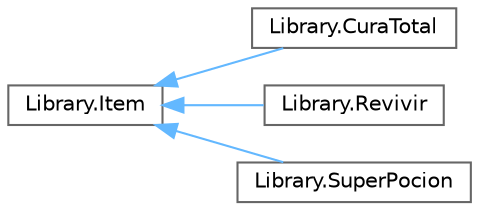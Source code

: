 digraph "Gráfico de jerarquía de clases"
{
 // INTERACTIVE_SVG=YES
 // LATEX_PDF_SIZE
  bgcolor="transparent";
  edge [fontname=Helvetica,fontsize=10,labelfontname=Helvetica,labelfontsize=10];
  node [fontname=Helvetica,fontsize=10,shape=box,height=0.2,width=0.4];
  rankdir="LR";
  Node0 [id="Node000000",label="Library.Item",height=0.2,width=0.4,color="grey40", fillcolor="white", style="filled",URL="$classLibrary_1_1Item.html",tooltip=" "];
  Node0 -> Node1 [id="edge6_Node000000_Node000001",dir="back",color="steelblue1",style="solid",tooltip=" "];
  Node1 [id="Node000001",label="Library.CuraTotal",height=0.2,width=0.4,color="grey40", fillcolor="white", style="filled",URL="$classLibrary_1_1CuraTotal.html",tooltip=" "];
  Node0 -> Node2 [id="edge7_Node000000_Node000002",dir="back",color="steelblue1",style="solid",tooltip=" "];
  Node2 [id="Node000002",label="Library.Revivir",height=0.2,width=0.4,color="grey40", fillcolor="white", style="filled",URL="$classLibrary_1_1Revivir.html",tooltip=" "];
  Node0 -> Node3 [id="edge8_Node000000_Node000003",dir="back",color="steelblue1",style="solid",tooltip=" "];
  Node3 [id="Node000003",label="Library.SuperPocion",height=0.2,width=0.4,color="grey40", fillcolor="white", style="filled",URL="$classLibrary_1_1SuperPocion.html",tooltip=" "];
}
